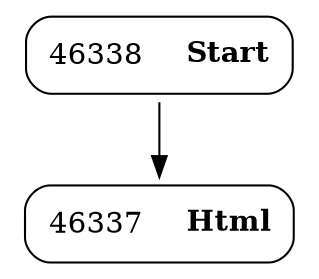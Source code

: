 digraph ast {
node [shape=none];
46337 [label=<<TABLE border='1' cellspacing='0' cellpadding='10' style='rounded' ><TR><TD border='0'>46337</TD><TD border='0'><B>Html</B></TD></TR></TABLE>>];
46338 [label=<<TABLE border='1' cellspacing='0' cellpadding='10' style='rounded' ><TR><TD border='0'>46338</TD><TD border='0'><B>Start</B></TD></TR></TABLE>>];
46338 -> 46337 [weight=2];
}

